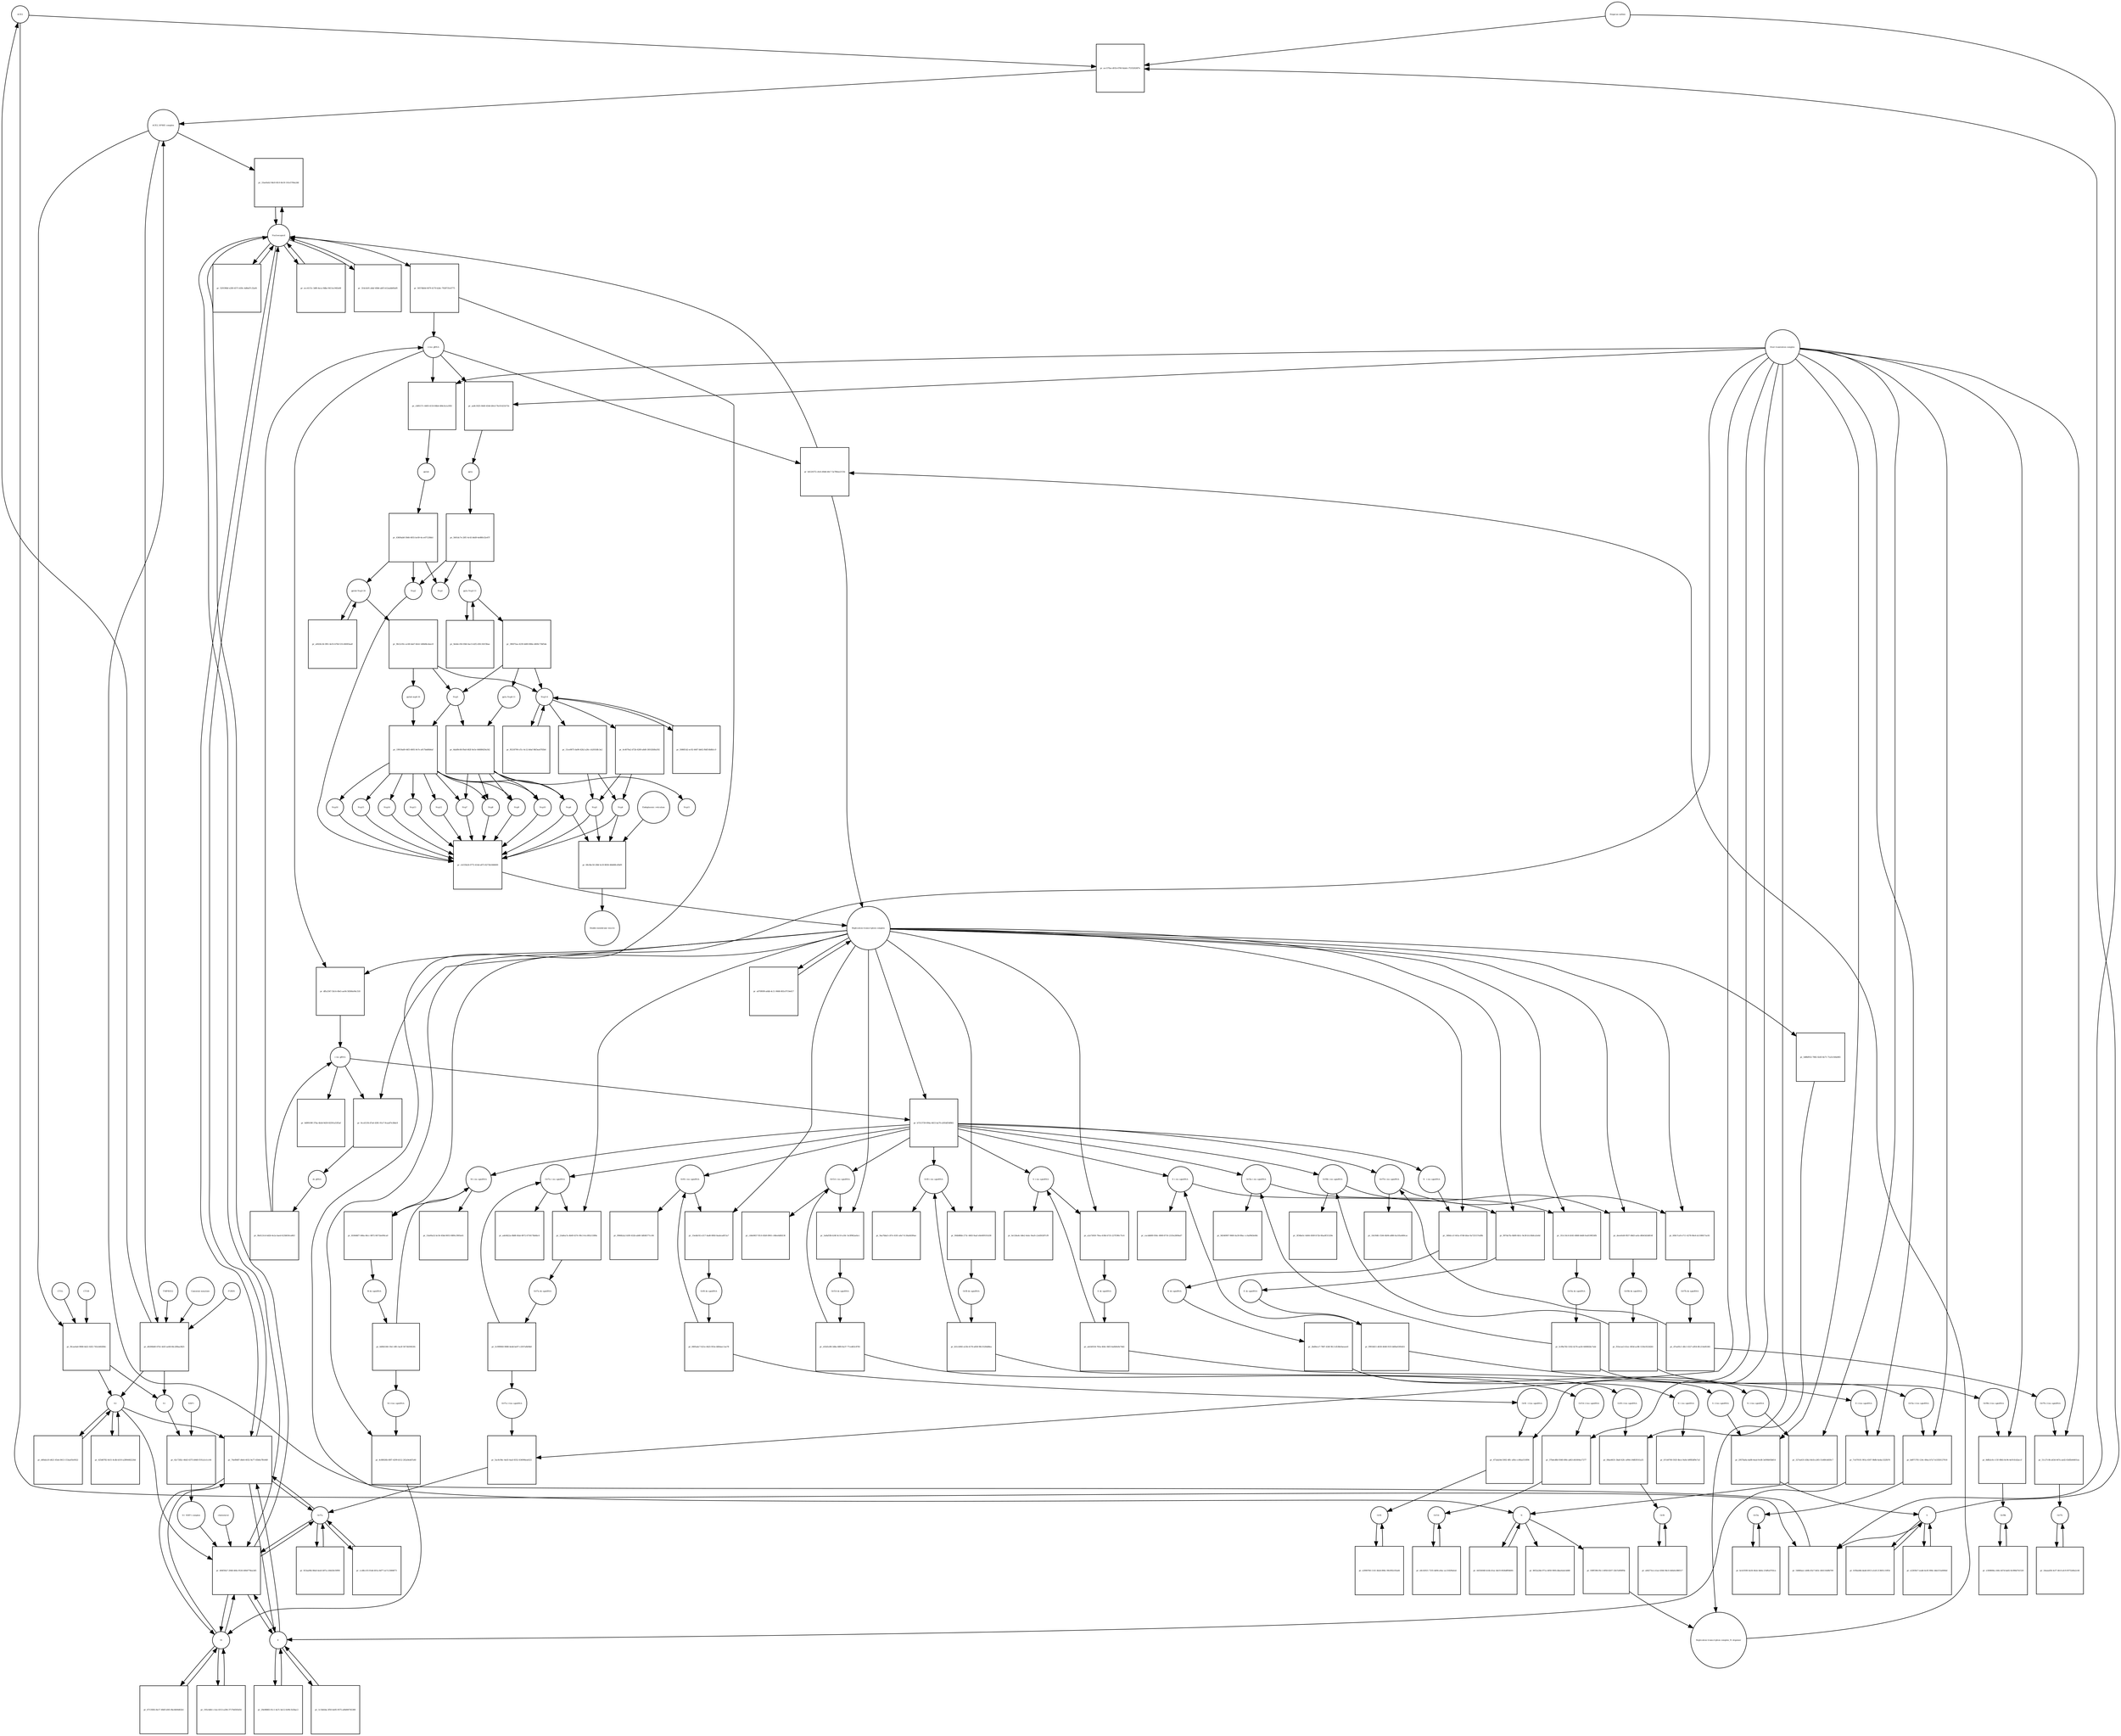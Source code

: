 strict digraph  {
ACE2 [annotation="", bipartite=0, cls=macromolecule, fontsize=4, label=ACE2, shape=circle];
"pr_acc57fae-d01b-4760-8abd-c75352026f7e" [annotation="", bipartite=1, cls=process, fontsize=4, label="pr_acc57fae-d01b-4760-8abd-c75352026f7e", shape=square];
"ACE2_SPIKE complex" [annotation="", bipartite=0, cls=complex, fontsize=4, label="ACE2_SPIKE complex", shape=circle];
"Heparan sulfate" [annotation="urn_miriam_obo.chebi_CHEBI%3A28815", bipartite=0, cls="simple chemical", fontsize=4, label="Heparan sulfate", shape=circle];
S [annotation=urn_miriam_uniprot_P0DTC2, bipartite=0, cls=macromolecule, fontsize=4, label=S, shape=circle];
Nucleocapsid [annotation="urn_miriam_obo.go_GO%3A0019013", bipartite=0, cls=complex, fontsize=4, label=Nucleocapsid, shape=circle];
"pr_33ae0ab2-9dc8-4fc0-8e18-141e5764a2dd" [annotation="", bipartite=1, cls=process, fontsize=4, label="pr_33ae0ab2-9dc8-4fc0-8e18-141e5764a2dd", shape=square];
"pr_f0cae4a6-9068-4d21-82f2-745cb402fbfc" [annotation="", bipartite=1, cls=process, fontsize=4, label="pr_f0cae4a6-9068-4d21-82f2-745cb402fbfc", shape=square];
S2 [annotation=urn_miriam_interpro_IPR002552, bipartite=0, cls=macromolecule, fontsize=4, label=S2, shape=circle];
CTSB [annotation="", bipartite=0, cls=macromolecule, fontsize=4, label=CTSB, shape=circle];
CTSL [annotation="", bipartite=0, cls=macromolecule, fontsize=4, label=CTSL, shape=circle];
S1 [annotation=urn_miriam_interpro_IPR002551, bipartite=0, cls=macromolecule, fontsize=4, label=S1, shape=circle];
"pr_54860aec-eb9b-45e7-b63c-464116d0b709" [annotation="", bipartite=1, cls=process, fontsize=4, label="pr_54860aec-eb9b-45e7-b63c-464116d0b709", shape=square];
"pr_406f30a7-2948-46fa-9526-400d778ea3d5" [annotation="", bipartite=1, cls=process, fontsize=4, label="pr_406f30a7-2948-46fa-9526-400d778ea3d5", shape=square];
cholesterol [annotation="urn_miriam_obo.chebi_CHEBI%3A16113", bipartite=0, cls="simple chemical", fontsize=4, label=cholesterol, shape=circle];
"S1_NRP1 complex" [annotation="", bipartite=0, cls=complex, fontsize=4, label="S1_NRP1 complex", shape=circle];
E [annotation=urn_miriam_uniprot_P0DTC4, bipartite=0, cls=macromolecule, fontsize=4, label=E, shape=circle];
M [annotation=urn_miriam_uniprot_P0DTC5, bipartite=0, cls=macromolecule, fontsize=4, label=M, shape=circle];
Orf7a [annotation=urn_miriam_uniprot_P0DTC7, bipartite=0, cls=macromolecule, fontsize=4, label=Orf7a, shape=circle];
"pr_5657db0d-0479-4170-b2dc-7928735c6775" [annotation="", bipartite=1, cls=process, fontsize=4, label="pr_5657db0d-0479-4170-b2dc-7928735c6775", shape=square];
"(+)ss gRNA" [annotation=urn_miriam_refseq_NC_045512, bipartite=0, cls="nucleic acid feature", fontsize=4, label="(+)ss gRNA", shape=circle];
N [annotation=urn_miriam_uniprot_P0DTC9, bipartite=0, cls="macromolecule multimer", fontsize=4, label=N, shape=circle];
"pr_ecc4115c-3df6-4eca-9dbe-9411ec945e68" [annotation="", bipartite=1, cls=process, fontsize=4, label="pr_ecc4115c-3df6-4eca-9dbe-9411ec945e68", shape=square];
"pr_314cfa91-a8af-40b6-abf5-b12aabb60af8" [annotation="", bipartite=1, cls=process, fontsize=4, label="pr_314cfa91-a8af-40b6-abf5-b12aabb60af8", shape=square];
"pr_8652a2bb-971a-4850-90f4-dbee6a4cb688" [annotation="", bipartite=1, cls=process, fontsize=4, label="pr_8652a2bb-971a-4850-90f4-dbee6a4cb688", shape=square];
"pr_44556048-b14b-41ac-bb19-0026dff840f4" [annotation="", bipartite=1, cls=process, fontsize=4, label="pr_44556048-b14b-41ac-bb19-0026dff840f4", shape=square];
"N (+)ss sgmRNA" [annotation=urn_miriam_ncbigene_43740575, bipartite=0, cls="nucleic acid feature", fontsize=4, label="N (+)ss sgmRNA", shape=circle];
"pr_327ea631-d3b2-4b1b-a365-51d49cb830c7" [annotation="", bipartite=1, cls=process, fontsize=4, label="pr_327ea631-d3b2-4b1b-a365-51d49cb830c7", shape=square];
"Host translation complex" [annotation="urn_miriam_obo.go_GO%3A0070992", bipartite=0, cls=complex, fontsize=4, label="Host translation complex", shape=circle];
"pr_529190bf-e200-4571-b59c-4d8ed7c32af4" [annotation="", bipartite=1, cls=process, fontsize=4, label="pr_529190bf-e200-4571-b59c-4d8ed7c32af4", shape=square];
"pr_d0206b60-67b1-4d1f-ae68-66c289aa3825" [annotation="", bipartite=1, cls=process, fontsize=4, label="pr_d0206b60-67b1-4d1f-ae68-66c289aa3825", shape=square];
FURIN [annotation="", bipartite=0, cls=macromolecule, fontsize=4, label=FURIN, shape=circle];
TMPRSS2 [annotation="", bipartite=0, cls=macromolecule, fontsize=4, label=TMPRSS2, shape=circle];
"Camostat mesylate" [annotation="urn_miriam_pubchem.compound_2536", bipartite=0, cls="simple chemical", fontsize=4, label="Camostat mesylate", shape=circle];
"pr_d49afa10-d421-45eb-8413-153aa05e0022" [annotation="", bipartite=1, cls=process, fontsize=4, label="pr_d49afa10-d421-45eb-8413-153aa05e0022", shape=square];
"Replication transcription complex_N oligomer" [annotation="", bipartite=0, cls=complex, fontsize=4, label="Replication transcription complex_N oligomer", shape=circle];
"pr_b4120372-c8c6-49d4-b9c7-5e780ee2151b" [annotation="", bipartite=1, cls=process, fontsize=4, label="pr_b4120372-c8c6-49d4-b9c7-5e780ee2151b", shape=square];
"Replication transcription complex" [annotation="", bipartite=0, cls=complex, fontsize=4, label="Replication transcription complex", shape=circle];
"pr_74ef8487-d4e6-4032-9a77-45b0a7ffe9d9" [annotation="", bipartite=1, cls=process, fontsize=4, label="pr_74ef8487-d4e6-4032-9a77-45b0a7ffe9d9", shape=square];
"pr_425d6782-0e51-4cdb-b310-a2894482226d" [annotation="", bipartite=1, cls=process, fontsize=4, label="pr_425d6782-0e51-4cdb-b310-a2894482226d", shape=square];
"pp1a Nsp3-11" [annotation=urn_miriam_uniprot_P0DTC1, bipartite=0, cls=macromolecule, fontsize=4, label="pp1a Nsp3-11", shape=circle];
"pr_39fd75ea-4239-4d69-884e-d400c73bf5de" [annotation="", bipartite=1, cls=process, fontsize=4, label="pr_39fd75ea-4239-4d69-884e-d400c73bf5de", shape=square];
"pp1a Nsp6-11" [annotation=urn_miriam_uniprot_P0DTC1, bipartite=0, cls=macromolecule, fontsize=4, label="pp1a Nsp6-11", shape=circle];
"Nsp3-4" [annotation="urn_miriam_ncbiprotein_YP_009725299|urn_miriam_ncbiprotein_YP_009725300", bipartite=0, cls=macromolecule, fontsize=4, label="Nsp3-4", shape=circle];
Nsp5 [annotation=urn_miriam_ncbiprotein_YP_009725301, bipartite=0, cls="macromolecule multimer", fontsize=4, label=Nsp5, shape=circle];
"Endoplasmic reticulum" [annotation="urn_miriam_obo.go_GO%3A0005783", bipartite=0, cls=complex, fontsize=4, label="Endoplasmic reticulum", shape=circle];
"pr_68c6bc50-20bf-4c5f-8836-48d48fcd5bf9" [annotation="", bipartite=1, cls=process, fontsize=4, label="pr_68c6bc50-20bf-4c5f-8836-48d48fcd5bf9", shape=square];
"Double-membrane vesicle" [annotation="urn_miriam_obo.go_GO%3A0039718", bipartite=0, cls=complex, fontsize=4, label="Double-membrane vesicle", shape=circle];
Nsp4 [annotation=urn_miriam_ncbiprotein_YP_009725300, bipartite=0, cls=macromolecule, fontsize=4, label=Nsp4, shape=circle];
Nsp3 [annotation=urn_miriam_ncbiprotein_YP_009725299, bipartite=0, cls=macromolecule, fontsize=4, label=Nsp3, shape=circle];
Nsp6 [annotation=urn_miriam_ncbiprotein_YP_009725302, bipartite=0, cls=macromolecule, fontsize=4, label=Nsp6, shape=circle];
"pr_9eb4cc94-03b0-4ac5-b2f2-d5fc341f36ae" [annotation="", bipartite=1, cls=process, fontsize=4, label="pr_9eb4cc94-03b0-4ac5-b2f2-d5fc341f36ae", shape=square];
"pr_5086f1d2-ec92-4467-bb02-f6df14b8b1c9" [annotation="", bipartite=1, cls=process, fontsize=4, label="pr_5086f1d2-ec92-4467-bb02-f6df14b8b1c9", shape=square];
"pp1ab Nsp3-16" [annotation=urn_miriam_uniprot_P0DTD1, bipartite=0, cls=macromolecule, fontsize=4, label="pp1ab Nsp3-16", shape=circle];
"pr_a0426c3d-3f61-4e55-b70d-531c46003aa8" [annotation="", bipartite=1, cls=process, fontsize=4, label="pr_a0426c3d-3f61-4e55-b70d-531c46003aa8", shape=square];
"pr_9b12c05c-ec68-4ab7-bfe4-1d6b84cdeec8" [annotation="", bipartite=1, cls=process, fontsize=4, label="pr_9b12c05c-ec68-4ab7-bfe4-1d6b84cdeec8", shape=square];
"pp1ab nsp6-16" [annotation=urn_miriam_uniprot_P0DTD1, bipartite=0, cls=macromolecule, fontsize=4, label="pp1ab nsp6-16", shape=circle];
"pr_67135fb5-8e17-49df-b305-9bc6600d02b1" [annotation="", bipartite=1, cls=process, fontsize=4, label="pr_67135fb5-8e17-49df-b305-9bc6600d02b1", shape=square];
"pr_29e98883-01c1-4a7c-be12-fe99c1b3bac2" [annotation="", bipartite=1, cls=process, fontsize=4, label="pr_29e98883-01c1-4a7c-be12-fe99c1b3bac2", shape=square];
"pr_e2283fe7-eadd-4cd5-906c-dda515a6064d" [annotation="", bipartite=1, cls=process, fontsize=4, label="pr_e2283fe7-eadd-4cd5-906c-dda515a6064d", shape=square];
"pr_195c4db1-c1ee-4313-a294-37176d505d54" [annotation="", bipartite=1, cls=process, fontsize=4, label="pr_195c4db1-c1ee-4313-a294-37176d505d54", shape=square];
"pr_1c1bb5da-3f50-4e85-9575-a0b000745389" [annotation="", bipartite=1, cls=process, fontsize=4, label="pr_1c1bb5da-3f50-4e85-9575-a0b000745389", shape=square];
"pr_61fbed4b-dadd-4913-a1e8-213601c10f54" [annotation="", bipartite=1, cls=process, fontsize=4, label="pr_61fbed4b-dadd-4913-a1e8-213601c10f54", shape=square];
"pr_923aaf6b-08a8-4ee6-b97a-c8443fe59f90" [annotation="", bipartite=1, cls=process, fontsize=4, label="pr_923aaf6b-08a8-4ee6-b97a-c8443fe59f90", shape=square];
Orf6 [annotation=urn_miriam_uniprot_P0DTC6, bipartite=0, cls=macromolecule, fontsize=4, label=Orf6, shape=circle];
"pr_e2990760-1141-4b2d-896c-99c892c65ed4" [annotation="", bipartite=1, cls=process, fontsize=4, label="pr_e2990760-1141-4b2d-896c-99c892c65ed4", shape=square];
Orf3a [annotation=urn_miriam_uniprot_P0DTC3, bipartite=0, cls=macromolecule, fontsize=4, label=Orf3a, shape=circle];
"pr_bcb335f6-0a56-4b2e-bb0a-21bffa4763ca" [annotation="", bipartite=1, cls=process, fontsize=4, label="pr_bcb335f6-0a56-4b2e-bb0a-21bffa4763ca", shape=square];
Orf8 [annotation=urn_miriam_uniprot_P0DTC8, bipartite=0, cls=macromolecule, fontsize=4, label=Orf8, shape=circle];
"pr_a66273ce-e1ae-4364-94c0-440e6c886517" [annotation="", bipartite=1, cls=process, fontsize=4, label="pr_a66273ce-e1ae-4364-94c0-440e6c886517", shape=square];
Orf9b [annotation=urn_miriam_uniprot_P0DTD2, bipartite=0, cls=macromolecule, fontsize=4, label=Orf9b, shape=circle];
"pr_e300808a-cb9e-447d-ba82-8c896d741520" [annotation="", bipartite=1, cls=process, fontsize=4, label="pr_e300808a-cb9e-447d-ba82-8c896d741520", shape=square];
Orf14 [annotation=urn_miriam_uniprot_P0DTD3, bipartite=0, cls=macromolecule, fontsize=4, label=Orf14, shape=circle];
"pr_e8c42021-7255-4d94-a9ac-ac2182f6afa4" [annotation="", bipartite=1, cls=process, fontsize=4, label="pr_e8c42021-7255-4d94-a9ac-ac2182f6afa4", shape=square];
Orf7b [annotation=urn_miriam_uniprot_P0DTD8, bipartite=0, cls=macromolecule, fontsize=4, label=Orf7b, shape=circle];
"pr_24aaad56-4cf7-4fc0-afc9-f0752d0a2c66" [annotation="", bipartite=1, cls=process, fontsize=4, label="pr_24aaad56-4cf7-4fc0-afc9-f0752d0a2c66", shape=square];
"pr_ccd8cc03-01dd-401a-8d77-ee7c23806f73" [annotation="", bipartite=1, cls=process, fontsize=4, label="pr_ccd8cc03-01dd-401a-8d77-ee7c23806f73", shape=square];
"M (+)ss sgmRNA" [annotation="", bipartite=0, cls="nucleic acid feature", fontsize=4, label="M (+)ss sgmRNA", shape=circle];
"pr_4c88026b-4f87-4299-b512-202a9edd7a40" [annotation="", bipartite=1, cls=process, fontsize=4, label="pr_4c88026b-4f87-4299-b512-202a9edd7a40", shape=square];
"E (+)ss sgmRNA" [annotation="", bipartite=0, cls="nucleic acid feature", fontsize=4, label="E (+)ss sgmRNA", shape=circle];
"pr_7cb79101-901a-4507-9b8b-4a4ac322fb76" [annotation="", bipartite=1, cls=process, fontsize=4, label="pr_7cb79101-901a-4507-9b8b-4a4ac322fb76", shape=square];
"S (+)ss sgmRNA" [annotation="", bipartite=0, cls="nucleic acid feature", fontsize=4, label="S (+)ss sgmRNA", shape=circle];
"pr_2957ba6a-da88-4ead-9cd8-3ef06b93b814" [annotation="", bipartite=1, cls=process, fontsize=4, label="pr_2957ba6a-da88-4ead-9cd8-3ef06b93b814", shape=square];
"Orf7a (+)ss sgmRNA" [annotation="", bipartite=0, cls="nucleic acid feature", fontsize=4, label="Orf7a (+)ss sgmRNA", shape=circle];
"pr_5ac8c9bc-4ed3-4aaf-8352-434996eab521" [annotation="", bipartite=1, cls=process, fontsize=4, label="pr_5ac8c9bc-4ed3-4aaf-8352-434996eab521", shape=square];
"Orf6  (+)ss sgmRNA" [annotation="", bipartite=0, cls="nucleic acid feature", fontsize=4, label="Orf6  (+)ss sgmRNA", shape=circle];
"pr_473ab24d-5002-4ffc-af6e-cc86ae510f96" [annotation="", bipartite=1, cls=process, fontsize=4, label="pr_473ab24d-5002-4ffc-af6e-cc86ae510f96", shape=square];
"Orf3a (+)ss sgmRNA" [annotation="", bipartite=0, cls="nucleic acid feature", fontsize=4, label="Orf3a (+)ss sgmRNA", shape=circle];
"pr_bd971705-124c-49ea-b7a7-b13f26127018" [annotation="", bipartite=1, cls=process, fontsize=4, label="pr_bd971705-124c-49ea-b7a7-b13f26127018", shape=square];
"Orf8 (+)ss sgmRNA" [annotation="", bipartite=0, cls="nucleic acid feature", fontsize=4, label="Orf8 (+)ss sgmRNA", shape=circle];
"pr_08ae4631-3ba8-42fc-a99d-c9d83f161a35" [annotation="", bipartite=1, cls=process, fontsize=4, label="pr_08ae4631-3ba8-42fc-a99d-c9d83f161a35", shape=square];
"Orf9b (+)ss sgmRNA" [annotation="", bipartite=0, cls="nucleic acid feature", fontsize=4, label="Orf9b (+)ss sgmRNA", shape=circle];
"pr_8dfb2cfe-c15f-49b5-8c94-4e9141d2accf" [annotation="", bipartite=1, cls=process, fontsize=4, label="pr_8dfb2cfe-c15f-49b5-8c94-4e9141d2accf", shape=square];
"Orf14 (+)ss sgmRNA" [annotation="", bipartite=0, cls="nucleic acid feature", fontsize=4, label="Orf14 (+)ss sgmRNA", shape=circle];
"pr_37bdcd8b-9348-49fe-ad63-d41604a17277" [annotation="", bipartite=1, cls=process, fontsize=4, label="pr_37bdcd8b-9348-49fe-ad63-d41604a17277", shape=square];
"Orf7b (+)ss sgmRNA" [annotation="", bipartite=0, cls="nucleic acid feature", fontsize=4, label="Orf7b (+)ss sgmRNA", shape=circle];
"pr_51c27c0b-a63d-447a-aed2-63d5b44401ea" [annotation="", bipartite=1, cls=process, fontsize=4, label="pr_51c27c0b-a63d-447a-aed2-63d5b44401ea", shape=square];
"(-)ss gRNA" [annotation=urn_miriam_refseq_NC_045512, bipartite=0, cls="nucleic acid feature", fontsize=4, label="(-)ss gRNA", shape=circle];
"pr_0d99109f-37ba-4b3d-9d30-82591a53f3af" [annotation="", bipartite=1, cls=process, fontsize=4, label="pr_0d99109f-37ba-4b3d-9d30-82591a53f3af", shape=square];
"pr_93fff396-f9c1-4958-8207-32b7e0f0ff9e" [annotation="", bipartite=1, cls=process, fontsize=4, label="pr_93fff396-f9c1-4958-8207-32b7e0f0ff9e", shape=square];
"pr_dffa3347-5b14-49e5-ae04-58366e94c518" [annotation="", bipartite=1, cls=process, fontsize=4, label="pr_dffa3347-5b14-49e5-ae04-58366e94c518", shape=square];
"M (-)ss sgmRNA" [annotation=urn_miriam_ncbigene_43740571, bipartite=0, cls="nucleic acid feature", fontsize=4, label="M (-)ss sgmRNA", shape=circle];
"pr_53a00a32-bc56-45bd-8053-88f4c3905a41" [annotation="", bipartite=1, cls=process, fontsize=4, label="pr_53a00a32-bc56-45bd-8053-88f4c3905a41", shape=square];
"E (-)ss sgmRNA" [annotation=urn_miriam_ncbigene_43740570, bipartite=0, cls="nucleic acid feature", fontsize=4, label="E (-)ss sgmRNA", shape=circle];
"pr_cacdd689-956c-4969-8716-2335e2809ad7" [annotation="", bipartite=1, cls=process, fontsize=4, label="pr_cacdd689-956c-4969-8716-2335e2809ad7", shape=square];
"S (-)ss sgmRNA" [annotation="", bipartite=0, cls="nucleic acid feature", fontsize=4, label="S (-)ss sgmRNA", shape=circle];
"pr_6e126a4c-b8e2-4ebc-9ea9-c2ed50287cf9" [annotation="", bipartite=1, cls=process, fontsize=4, label="pr_6e126a4c-b8e2-4ebc-9ea9-c2ed50287cf9", shape=square];
"Orf7a (-)ss sgmRNA" [annotation="", bipartite=0, cls="nucleic acid feature", fontsize=4, label="Orf7a (-)ss sgmRNA", shape=circle];
"pr_ade9d22a-8b88-4fab-8072-675417bb4bc4" [annotation="", bipartite=1, cls=process, fontsize=4, label="pr_ade9d22a-8b88-4fab-8072-675417bb4bc4", shape=square];
"Orf6 (-)ss sgmRNA" [annotation="", bipartite=0, cls="nucleic acid feature", fontsize=4, label="Orf6 (-)ss sgmRNA", shape=circle];
"pr_9946b2a2-b5f0-432b-ab68-3dfd4577cc06" [annotation="", bipartite=1, cls=process, fontsize=4, label="pr_9946b2a2-b5f0-432b-ab68-3dfd4577cc06", shape=square];
"Orf3a (-)ss sgmRNA" [annotation="", bipartite=0, cls="nucleic acid feature", fontsize=4, label="Orf3a (-)ss sgmRNA", shape=circle];
"pr_9d540907-9660-4a39-89ac-cc4a99d3e68c" [annotation="", bipartite=1, cls=process, fontsize=4, label="pr_9d540907-9660-4a39-89ac-cc4a99d3e68c", shape=square];
"Orf8 (-)ss sgmRNA" [annotation="", bipartite=0, cls="nucleic acid feature", fontsize=4, label="Orf8 (-)ss sgmRNA", shape=circle];
"pr_9aa7bba5-c87e-4181-a6e7-fc36a0d3f4ae" [annotation="", bipartite=1, cls=process, fontsize=4, label="pr_9aa7bba5-c87e-4181-a6e7-fc36a0d3f4ae", shape=square];
"Orf9b (-)ss sgmRNA" [annotation="", bipartite=0, cls="nucleic acid feature", fontsize=4, label="Orf9b (-)ss sgmRNA", shape=circle];
"pr_3f34be5c-6d44-4569-b72b-0faa0f31329e" [annotation="", bipartite=1, cls=process, fontsize=4, label="pr_3f34be5c-6d44-4569-b72b-0faa0f31329e", shape=square];
"Orf14 (-)ss sgmRNA" [annotation="", bipartite=0, cls="nucleic acid feature", fontsize=4, label="Orf14 (-)ss sgmRNA", shape=circle];
"pr_cb8e9657-ffc0-45b9-8961-c48ee6dfd136" [annotation="", bipartite=1, cls=process, fontsize=4, label="pr_cb8e9657-ffc0-45b9-8961-c48ee6dfd136", shape=square];
"Orf7b (-)ss sgmRNA" [annotation="", bipartite=0, cls="nucleic acid feature", fontsize=4, label="Orf7b (-)ss sgmRNA", shape=circle];
"pr_18cf44fc-f244-4b94-a886-6a105a469cac" [annotation="", bipartite=1, cls=process, fontsize=4, label="pr_18cf44fc-f244-4b94-a886-6a105a469cac", shape=square];
"pr_9ccd11f4-d7a6-4381-91e7-9caa87e38dc8" [annotation="", bipartite=1, cls=process, fontsize=4, label="pr_9ccd11f4-d7a6-4381-91e7-9caa87e38dc8", shape=square];
"ds gRNA" [annotation=urn_miriam_refseq_NC_045512, bipartite=0, cls="nucleic acid feature", fontsize=4, label="ds gRNA", shape=circle];
"pr_818446f7-446a-46cc-8872-8471be0f4ca0" [annotation="", bipartite=1, cls=process, fontsize=4, label="pr_818446f7-446a-46cc-8872-8471be0f4ca0", shape=square];
"M ds sgmRNA" [annotation="", bipartite=0, cls="nucleic acid feature", fontsize=4, label="M ds sgmRNA", shape=circle];
"pr_997da7fa-6b89-4b1c-9e38-b1c0b8ca5e6d" [annotation="", bipartite=1, cls=process, fontsize=4, label="pr_997da7fa-6b89-4b1c-9e38-b1c0b8ca5e6d", shape=square];
"E ds sgmRNA" [annotation="", bipartite=0, cls="nucleic acid feature", fontsize=4, label="E ds sgmRNA", shape=circle];
"pr_a2a73650-79ea-418b-b735-227f390c75c4" [annotation="", bipartite=1, cls=process, fontsize=4, label="pr_a2a73650-79ea-418b-b735-227f390c75c4", shape=square];
"S ds sgmRNA" [annotation="", bipartite=0, cls="nucleic acid feature", fontsize=4, label="S ds sgmRNA", shape=circle];
"pr_23a8ea7a-4b49-437e-90c3-6cc892c5389a" [annotation="", bipartite=1, cls=process, fontsize=4, label="pr_23a8ea7a-4b49-437e-90c3-6cc892c5389a", shape=square];
"Orf7a ds sgmRNA" [annotation="", bipartite=0, cls="nucleic acid feature", fontsize=4, label="Orf7a ds sgmRNA", shape=circle];
"pr_15eddc92-e317-4ad6-80fd-0aabcadf15a7" [annotation="", bipartite=1, cls=process, fontsize=4, label="pr_15eddc92-e317-4ad6-80fd-0aabcadf15a7", shape=square];
"Orf6 ds sgmRNA" [annotation="", bipartite=0, cls="nucleic acid feature", fontsize=4, label="Orf6 ds sgmRNA", shape=circle];
"pr_351c16c4-b545-4868-b4d8-fea8190f24fb" [annotation="", bipartite=1, cls=process, fontsize=4, label="pr_351c16c4-b545-4868-b4d8-fea8190f24fb", shape=square];
"Orf3a ds sgmRNA" [annotation="", bipartite=0, cls="nucleic acid feature", fontsize=4, label="Orf3a ds sgmRNA", shape=circle];
"pr_f44b88bb-273c-4483-9aaf-e8e609101d38" [annotation="", bipartite=1, cls=process, fontsize=4, label="pr_f44b88bb-273c-4483-9aaf-e8e609101d38", shape=square];
"Orf8 ds sgmRNA" [annotation="", bipartite=0, cls="nucleic acid feature", fontsize=4, label="Orf8 ds sgmRNA", shape=circle];
"pr_deeefeb9-f837-48d3-aefa-d0b43d3d814f" [annotation="", bipartite=1, cls=process, fontsize=4, label="pr_deeefeb9-f837-48d3-aefa-d0b43d3d814f", shape=square];
"Orf9b ds sgmRNA" [annotation="", bipartite=0, cls="nucleic acid feature", fontsize=4, label="Orf9b ds sgmRNA", shape=circle];
"pr_5a8af5fb-b34f-4c10-a18c-5e3f982aebcc" [annotation="", bipartite=1, cls=process, fontsize=4, label="pr_5a8af5fb-b34f-4c10-a18c-5e3f982aebcc", shape=square];
"Orf14 ds sgmRNA" [annotation="", bipartite=0, cls="nucleic acid feature", fontsize=4, label="Orf14 ds sgmRNA", shape=circle];
"pr_60fe7ca9-e711-4278-84e4-dc108017ac81" [annotation="", bipartite=1, cls=process, fontsize=4, label="pr_60fe7ca9-e711-4278-84e4-dc108017ac81", shape=square];
"Orf7b ds sgmRNA" [annotation="", bipartite=0, cls="nucleic acid feature", fontsize=4, label="Orf7b ds sgmRNA", shape=circle];
"pr_9bd123cb-bd2b-4e2a-baed-623b830ca863" [annotation="", bipartite=1, cls=process, fontsize=4, label="pr_9bd123cb-bd2b-4e2a-baed-623b830ca863", shape=square];
"pr_6d0b5346-19e1-4ffc-ba3f-5673b59453fc" [annotation="", bipartite=1, cls=process, fontsize=4, label="pr_6d0b5346-19e1-4ffc-ba3f-5673b59453fc", shape=square];
"pr_f9918d11-d630-4648-91f3-b6fbe0305d51" [annotation="", bipartite=1, cls=process, fontsize=4, label="pr_f9918d11-d630-4648-91f3-b6fbe0305d51", shape=square];
"pr_adcb0554-765a-464c-84f3-6a0b9e9e74d2" [annotation="", bipartite=1, cls=process, fontsize=4, label="pr_adcb0554-765a-464c-84f3-6a0b9e9e74d2", shape=square];
"pr_5c999060-9088-4edd-be97-c2937afbf4b0" [annotation="", bipartite=1, cls=process, fontsize=4, label="pr_5c999060-9088-4edd-be97-c2937afbf4b0", shape=square];
"pr_8495abc7-621e-4425-955e-bfb0aec1ae78" [annotation="", bipartite=1, cls=process, fontsize=4, label="pr_8495abc7-621e-4425-955e-bfb0aec1ae78", shape=square];
"pr_5c99a7b5-5182-4274-aa56-440682bc7adc" [annotation="", bipartite=1, cls=process, fontsize=4, label="pr_5c99a7b5-5182-4274-aa56-440682bc7adc", shape=square];
"pr_b51cb945-a53b-4178-a858-98c5520dd8ea" [annotation="", bipartite=1, cls=process, fontsize=4, label="pr_b51cb945-a53b-4178-a858-98c5520dd8ea", shape=square];
"pr_f55ecae3-41ec-493d-ac86-1334c05242b5" [annotation="", bipartite=1, cls=process, fontsize=4, label="pr_f55ecae3-41ec-493d-ac86-1334c05242b5", shape=square];
"pr_e03d1e98-3d8a-48f8-8a37-77ced63c8781" [annotation="", bipartite=1, cls=process, fontsize=4, label="pr_e03d1e98-3d8a-48f8-8a37-77ced63c8781", shape=square];
"pr_d7ea05c1-dfe1-4327-a954-8fc214e85365" [annotation="", bipartite=1, cls=process, fontsize=4, label="pr_d7ea05c1-dfe1-4327-a954-8fc214e85365", shape=square];
"N  (-)ss sgmRNA" [annotation=urn_miriam_ncbigene_43740575, bipartite=0, cls="nucleic acid feature", fontsize=4, label="N  (-)ss sgmRNA", shape=circle];
"pr_349dcccf-441a-47d6-bfae-0a725157ed9b" [annotation="", bipartite=1, cls=process, fontsize=4, label="pr_349dcccf-441a-47d6-bfae-0a725157ed9b", shape=square];
"N ds sgmRNA" [annotation="", bipartite=0, cls="nucleic acid feature", fontsize=4, label="N ds sgmRNA", shape=circle];
"pr_2bd9ece7-7867-434f-9fc3-d538e0aeaee0" [annotation="", bipartite=1, cls=process, fontsize=4, label="pr_2bd9ece7-7867-434f-9fc3-d538e0aeaee0", shape=square];
"N (-)ss sgmRNA" [annotation="", bipartite=0, cls="nucleic acid feature", fontsize=4, label="N (-)ss sgmRNA", shape=circle];
pp1ab [annotation=urn_miriam_uniprot_P0DTD1, bipartite=0, cls=macromolecule, fontsize=4, label=pp1ab, shape=circle];
"pr_636f4ab8-59d4-4055-bc69-4cce07120bb1" [annotation="", bipartite=1, cls=process, fontsize=4, label="pr_636f4ab8-59d4-4055-bc69-4cce07120bb1", shape=square];
Nsp2 [annotation=urn_miriam_ncbiprotein_YP_009725298, bipartite=0, cls=macromolecule, fontsize=4, label=Nsp2, shape=circle];
Nsp1 [annotation=urn_miriam_ncbiprotein_YP_009725297, bipartite=0, cls=macromolecule, fontsize=4, label=Nsp1, shape=circle];
pp1a [annotation=urn_miriam_uniprot_P0DTC1, bipartite=0, cls=macromolecule, fontsize=4, label=pp1a, shape=circle];
"pr_5601dc7e-20f1-4c43-b6d9-4e88fe32e47f" [annotation="", bipartite=1, cls=process, fontsize=4, label="pr_5601dc7e-20f1-4c43-b6d9-4e88fe32e47f", shape=square];
"pr_f0218790-cf1c-4c12-b0af-9bf3ea4783b4" [annotation="", bipartite=1, cls=process, fontsize=4, label="pr_f0218790-cf1c-4c12-b0af-9bf3ea4783b4", shape=square];
"pr_4c4070a2-d72b-4269-a8d0-38102fd0a592" [annotation="", bipartite=1, cls=process, fontsize=4, label="pr_4c4070a2-d72b-4269-a8d0-38102fd0a592", shape=square];
"pr_15ce9875-da96-42b2-a26c-cb201fdfc3e2" [annotation="", bipartite=1, cls=process, fontsize=4, label="pr_15ce9875-da96-42b2-a26c-cb201fdfc3e2", shape=square];
"pr_4da89c68-f9a8-482f-8e5e-64688429a542" [annotation="", bipartite=1, cls=process, fontsize=4, label="pr_4da89c68-f9a8-482f-8e5e-64688429a542", shape=square];
Nsp7 [annotation=urn_miriam_ncbiprotein_YP_009725303, bipartite=0, cls=macromolecule, fontsize=4, label=Nsp7, shape=circle];
Nsp8 [annotation=urn_miriam_ncbiprotein_YP_009725304, bipartite=0, cls=macromolecule, fontsize=4, label=Nsp8, shape=circle];
Nsp9 [annotation=urn_miriam_ncbiprotein_YP_009725305, bipartite=0, cls=macromolecule, fontsize=4, label=Nsp9, shape=circle];
Nsp10 [annotation=urn_miriam_ncbiprotein_YP_009725306, bipartite=0, cls=macromolecule, fontsize=4, label=Nsp10, shape=circle];
Nsp11 [annotation=urn_miriam_ncbiprotein_YP_009725312, bipartite=0, cls=macromolecule, fontsize=4, label=Nsp11, shape=circle];
"pr_19919ad9-44f3-4005-9e7e-a917bdd6b6af" [annotation="", bipartite=1, cls=process, fontsize=4, label="pr_19919ad9-44f3-4005-9e7e-a917bdd6b6af", shape=square];
Nsp13 [annotation=urn_miriam_ncbiprotein_YP_009725308, bipartite=0, cls=macromolecule, fontsize=4, label=Nsp13, shape=circle];
Nsp12 [annotation=urn_miriam_ncbiprotein_YP_009725307, bipartite=0, cls=macromolecule, fontsize=4, label=Nsp12, shape=circle];
Nsp16 [annotation=urn_miriam_ncbiprotein_YP_009725311, bipartite=0, cls=macromolecule, fontsize=4, label=Nsp16, shape=circle];
Nsp15 [annotation=urn_miriam_ncbiprotein_YP_009725310, bipartite=0, cls=macromolecule, fontsize=4, label=Nsp15, shape=circle];
Nsp14 [annotation=urn_miriam_ncbiprotein_YP_009725309, bipartite=0, cls=macromolecule, fontsize=4, label=Nsp14, shape=circle];
"pr_cb155b24-0772-414d-a873-8273b1666600" [annotation="", bipartite=1, cls=process, fontsize=4, label="pr_cb155b24-0772-414d-a873-8273b1666600", shape=square];
"pr_aa8c1825-0440-4544-b9cd-76c01421b71b" [annotation="", bipartite=1, cls=process, fontsize=4, label="pr_aa8c1825-0440-4544-b9cd-76c01421b71b", shape=square];
"pr_cbf6117c-4405-4116-84b4-484cfa1a1f83" [annotation="", bipartite=1, cls=process, fontsize=4, label="pr_cbf6117c-4405-4116-84b4-484cfa1a1f83", shape=square];
"pr_b7cb9740-502f-4bce-9a0e-b9f85df9e7a5" [annotation="", bipartite=1, cls=process, fontsize=4, label="pr_b7cb9740-502f-4bce-9a0e-b9f85df9e7a5", shape=square];
"pr_a670f699-a6db-4c11-9668-803c9719e617" [annotation="", bipartite=1, cls=process, fontsize=4, label="pr_a670f699-a6db-4c11-9668-803c9719e617", shape=square];
"pr_5d8bf052-7882-42d5-8e71-71a5c544e865" [annotation="", bipartite=1, cls=process, fontsize=4, label="pr_5d8bf052-7882-42d5-8e71-71a5c544e865", shape=square];
"pr_b7313739-094a-4615-ba70-a505df34f861" [annotation="", bipartite=1, cls=process, fontsize=4, label="pr_b7313739-094a-4615-ba70-a505df34f861", shape=square];
"pr_42c7282c-46d3-4375-b9d0-f191a1e1cc64" [annotation="", bipartite=1, cls=process, fontsize=4, label="pr_42c7282c-46d3-4375-b9d0-f191a1e1cc64", shape=square];
NRP1 [annotation="", bipartite=0, cls=macromolecule, fontsize=4, label=NRP1, shape=circle];
ACE2 -> "pr_acc57fae-d01b-4760-8abd-c75352026f7e"  [annotation="", interaction_type=consumption];
ACE2 -> "pr_54860aec-eb9b-45e7-b63c-464116d0b709"  [annotation="", interaction_type=consumption];
"pr_acc57fae-d01b-4760-8abd-c75352026f7e" -> "ACE2_SPIKE complex"  [annotation="", interaction_type=production];
"ACE2_SPIKE complex" -> "pr_33ae0ab2-9dc8-4fc0-8e18-141e5764a2dd"  [annotation="urn_miriam_pubmed_32142651|urn_miriam_pubmed_32094589|urn_miriam_taxonomy_2697049", interaction_type=stimulation];
"ACE2_SPIKE complex" -> "pr_f0cae4a6-9068-4d21-82f2-745cb402fbfc"  [annotation="", interaction_type=consumption];
"ACE2_SPIKE complex" -> "pr_d0206b60-67b1-4d1f-ae68-66c289aa3825"  [annotation="", interaction_type=consumption];
"Heparan sulfate" -> "pr_acc57fae-d01b-4760-8abd-c75352026f7e"  [annotation="urn_miriam_pubmed_32142651|urn_miriam_pubmed_32094589|urn_miriam_taxonomy_2697049|urn_miriam_pubmed_32970989", interaction_type=stimulation];
"Heparan sulfate" -> "pr_54860aec-eb9b-45e7-b63c-464116d0b709"  [annotation="urn_miriam_pubmed_32142651|urn_miriam_pubmed_32094589|urn_miriam_taxonomy_2697049|urn_miriam_pubmed_32155444|urn_miriam_pubmed_32970989", interaction_type=stimulation];
S -> "pr_acc57fae-d01b-4760-8abd-c75352026f7e"  [annotation="", interaction_type=consumption];
S -> "pr_54860aec-eb9b-45e7-b63c-464116d0b709"  [annotation="", interaction_type=consumption];
S -> "pr_e2283fe7-eadd-4cd5-906c-dda515a6064d"  [annotation="", interaction_type=consumption];
S -> "pr_61fbed4b-dadd-4913-a1e8-213601c10f54"  [annotation="", interaction_type=consumption];
Nucleocapsid -> "pr_33ae0ab2-9dc8-4fc0-8e18-141e5764a2dd"  [annotation="", interaction_type=consumption];
Nucleocapsid -> "pr_406f30a7-2948-46fa-9526-400d778ea3d5"  [annotation="", interaction_type=consumption];
Nucleocapsid -> "pr_5657db0d-0479-4170-b2dc-7928735c6775"  [annotation="", interaction_type=consumption];
Nucleocapsid -> "pr_ecc4115c-3df6-4eca-9dbe-9411ec945e68"  [annotation="", interaction_type=consumption];
Nucleocapsid -> "pr_314cfa91-a8af-40b6-abf5-b12aabb60af8"  [annotation="", interaction_type=consumption];
Nucleocapsid -> "pr_529190bf-e200-4571-b59c-4d8ed7c32af4"  [annotation="", interaction_type=consumption];
Nucleocapsid -> "pr_74ef8487-d4e6-4032-9a77-45b0a7ffe9d9"  [annotation="", interaction_type=consumption];
"pr_33ae0ab2-9dc8-4fc0-8e18-141e5764a2dd" -> Nucleocapsid  [annotation="", interaction_type=production];
"pr_f0cae4a6-9068-4d21-82f2-745cb402fbfc" -> S2  [annotation="", interaction_type=production];
"pr_f0cae4a6-9068-4d21-82f2-745cb402fbfc" -> S1  [annotation="", interaction_type=production];
S2 -> "pr_406f30a7-2948-46fa-9526-400d778ea3d5"  [annotation="urn_miriam_pubmed_32142651|urn_miriam_pubmed_32094589|urn_miriam_pubmed_32047258|urn_miriam_taxonomy_2697049|urn_miriam_pubmed_32944968", interaction_type=stimulation];
S2 -> "pr_d49afa10-d421-45eb-8413-153aa05e0022"  [annotation="", interaction_type=consumption];
S2 -> "pr_74ef8487-d4e6-4032-9a77-45b0a7ffe9d9"  [annotation="urn_miriam_pubmed_32142651|urn_miriam_pubmed_32047258|urn_miriam_taxonomy_2697049", interaction_type=stimulation];
S2 -> "pr_425d6782-0e51-4cdb-b310-a2894482226d"  [annotation="", interaction_type=consumption];
CTSB -> "pr_f0cae4a6-9068-4d21-82f2-745cb402fbfc"  [annotation="urn_miriam_pubmed_32142651|urn_miriam_taxonomy_2697049", interaction_type=catalysis];
CTSL -> "pr_f0cae4a6-9068-4d21-82f2-745cb402fbfc"  [annotation="urn_miriam_pubmed_32142651|urn_miriam_taxonomy_2697049", interaction_type=catalysis];
S1 -> "pr_42c7282c-46d3-4375-b9d0-f191a1e1cc64"  [annotation="", interaction_type=consumption];
"pr_54860aec-eb9b-45e7-b63c-464116d0b709" -> "ACE2_SPIKE complex"  [annotation="", interaction_type=production];
"pr_406f30a7-2948-46fa-9526-400d778ea3d5" -> Nucleocapsid  [annotation="", interaction_type=production];
"pr_406f30a7-2948-46fa-9526-400d778ea3d5" -> E  [annotation="", interaction_type=production];
"pr_406f30a7-2948-46fa-9526-400d778ea3d5" -> M  [annotation="", interaction_type=production];
"pr_406f30a7-2948-46fa-9526-400d778ea3d5" -> Orf7a  [annotation="", interaction_type=production];
cholesterol -> "pr_406f30a7-2948-46fa-9526-400d778ea3d5"  [annotation="urn_miriam_pubmed_32142651|urn_miriam_pubmed_32094589|urn_miriam_pubmed_32047258|urn_miriam_taxonomy_2697049|urn_miriam_pubmed_32944968", interaction_type=stimulation];
"S1_NRP1 complex" -> "pr_406f30a7-2948-46fa-9526-400d778ea3d5"  [annotation="urn_miriam_pubmed_32142651|urn_miriam_pubmed_32094589|urn_miriam_pubmed_32047258|urn_miriam_taxonomy_2697049|urn_miriam_pubmed_32944968", interaction_type=stimulation];
E -> "pr_406f30a7-2948-46fa-9526-400d778ea3d5"  [annotation="", interaction_type=consumption];
E -> "pr_74ef8487-d4e6-4032-9a77-45b0a7ffe9d9"  [annotation="", interaction_type=consumption];
E -> "pr_29e98883-01c1-4a7c-be12-fe99c1b3bac2"  [annotation="", interaction_type=consumption];
E -> "pr_1c1bb5da-3f50-4e85-9575-a0b000745389"  [annotation="", interaction_type=consumption];
M -> "pr_406f30a7-2948-46fa-9526-400d778ea3d5"  [annotation="", interaction_type=consumption];
M -> "pr_74ef8487-d4e6-4032-9a77-45b0a7ffe9d9"  [annotation="", interaction_type=consumption];
M -> "pr_67135fb5-8e17-49df-b305-9bc6600d02b1"  [annotation="", interaction_type=consumption];
M -> "pr_195c4db1-c1ee-4313-a294-37176d505d54"  [annotation="", interaction_type=consumption];
Orf7a -> "pr_406f30a7-2948-46fa-9526-400d778ea3d5"  [annotation="", interaction_type=consumption];
Orf7a -> "pr_74ef8487-d4e6-4032-9a77-45b0a7ffe9d9"  [annotation="", interaction_type=consumption];
Orf7a -> "pr_923aaf6b-08a8-4ee6-b97a-c8443fe59f90"  [annotation="", interaction_type=consumption];
Orf7a -> "pr_ccd8cc03-01dd-401a-8d77-ee7c23806f73"  [annotation="", interaction_type=consumption];
"pr_5657db0d-0479-4170-b2dc-7928735c6775" -> "(+)ss gRNA"  [annotation="", interaction_type=production];
"pr_5657db0d-0479-4170-b2dc-7928735c6775" -> N  [annotation="", interaction_type=production];
"(+)ss gRNA" -> "pr_b4120372-c8c6-49d4-b9c7-5e780ee2151b"  [annotation="", interaction_type=consumption];
"(+)ss gRNA" -> "pr_dffa3347-5b14-49e5-ae04-58366e94c518"  [annotation="", interaction_type=consumption];
"(+)ss gRNA" -> "pr_aa8c1825-0440-4544-b9cd-76c01421b71b"  [annotation="", interaction_type=consumption];
"(+)ss gRNA" -> "pr_cbf6117c-4405-4116-84b4-484cfa1a1f83"  [annotation="", interaction_type=consumption];
N -> "pr_8652a2bb-971a-4850-90f4-dbee6a4cb688"  [annotation="", interaction_type=consumption];
N -> "pr_44556048-b14b-41ac-bb19-0026dff840f4"  [annotation="", interaction_type=consumption];
N -> "pr_93fff396-f9c1-4958-8207-32b7e0f0ff9e"  [annotation="", interaction_type=consumption];
"pr_ecc4115c-3df6-4eca-9dbe-9411ec945e68" -> Nucleocapsid  [annotation="", interaction_type=production];
"pr_314cfa91-a8af-40b6-abf5-b12aabb60af8" -> Nucleocapsid  [annotation="", interaction_type=production];
"pr_44556048-b14b-41ac-bb19-0026dff840f4" -> N  [annotation="", interaction_type=production];
"N (+)ss sgmRNA" -> "pr_327ea631-d3b2-4b1b-a365-51d49cb830c7"  [annotation="", interaction_type=consumption];
"pr_327ea631-d3b2-4b1b-a365-51d49cb830c7" -> N  [annotation="", interaction_type=production];
"Host translation complex" -> "pr_327ea631-d3b2-4b1b-a365-51d49cb830c7"  [annotation="", interaction_type="necessary stimulation"];
"Host translation complex" -> "pr_4c88026b-4f87-4299-b512-202a9edd7a40"  [annotation="urn_miriam_pubmed_31226023|urn_miriam_pubmed_27712623", interaction_type="necessary stimulation"];
"Host translation complex" -> "pr_7cb79101-901a-4507-9b8b-4a4ac322fb76"  [annotation="urn_miriam_pubmed_31226023|urn_miriam_pubmed_27712623", interaction_type="necessary stimulation"];
"Host translation complex" -> "pr_2957ba6a-da88-4ead-9cd8-3ef06b93b814"  [annotation="urn_miriam_pubmed_31226023|urn_miriam_pubmed_27712623", interaction_type="necessary stimulation"];
"Host translation complex" -> "pr_5ac8c9bc-4ed3-4aaf-8352-434996eab521"  [annotation="urn_miriam_pubmed_31226023|urn_miriam_pubmed_27712623", interaction_type="necessary stimulation"];
"Host translation complex" -> "pr_473ab24d-5002-4ffc-af6e-cc86ae510f96"  [annotation="urn_miriam_pubmed_31226023|urn_miriam_pubmed_27712623", interaction_type="necessary stimulation"];
"Host translation complex" -> "pr_bd971705-124c-49ea-b7a7-b13f26127018"  [annotation="urn_miriam_pubmed_31226023|urn_miriam_pubmed_27712623", interaction_type="necessary stimulation"];
"Host translation complex" -> "pr_08ae4631-3ba8-42fc-a99d-c9d83f161a35"  [annotation="urn_miriam_pubmed_31226023|urn_miriam_pubmed_27712623", interaction_type="necessary stimulation"];
"Host translation complex" -> "pr_8dfb2cfe-c15f-49b5-8c94-4e9141d2accf"  [annotation="urn_miriam_pubmed_31226023|urn_miriam_pubmed_27712623", interaction_type="necessary stimulation"];
"Host translation complex" -> "pr_37bdcd8b-9348-49fe-ad63-d41604a17277"  [annotation="urn_miriam_pubmed_31226023|urn_miriam_pubmed_27712623", interaction_type="necessary stimulation"];
"Host translation complex" -> "pr_51c27c0b-a63d-447a-aed2-63d5b44401ea"  [annotation="urn_miriam_pubmed_31226023|urn_miriam_pubmed_27712623", interaction_type="necessary stimulation"];
"Host translation complex" -> "pr_aa8c1825-0440-4544-b9cd-76c01421b71b"  [annotation="urn_miriam_pubmed_31226023|urn_miriam_pubmed_27712623", interaction_type="necessary stimulation"];
"Host translation complex" -> "pr_cbf6117c-4405-4116-84b4-484cfa1a1f83"  [annotation="urn_miriam_pubmed_31226023|urn_miriam_pubmed_27712623", interaction_type="necessary stimulation"];
"pr_529190bf-e200-4571-b59c-4d8ed7c32af4" -> Nucleocapsid  [annotation="", interaction_type=production];
"pr_d0206b60-67b1-4d1f-ae68-66c289aa3825" -> S2  [annotation="", interaction_type=production];
"pr_d0206b60-67b1-4d1f-ae68-66c289aa3825" -> ACE2  [annotation="", interaction_type=production];
"pr_d0206b60-67b1-4d1f-ae68-66c289aa3825" -> S1  [annotation="", interaction_type=production];
FURIN -> "pr_d0206b60-67b1-4d1f-ae68-66c289aa3825"  [annotation="urn_miriam_pubmed_32142651|urn_miriam_pubmed_32362314|urn_miriam_taxonomy_2697049", interaction_type=catalysis];
TMPRSS2 -> "pr_d0206b60-67b1-4d1f-ae68-66c289aa3825"  [annotation="urn_miriam_pubmed_32142651|urn_miriam_pubmed_32362314|urn_miriam_taxonomy_2697049", interaction_type=catalysis];
"Camostat mesylate" -> "pr_d0206b60-67b1-4d1f-ae68-66c289aa3825"  [annotation="urn_miriam_pubmed_32142651|urn_miriam_pubmed_32362314|urn_miriam_taxonomy_2697049", interaction_type=inhibition];
"pr_d49afa10-d421-45eb-8413-153aa05e0022" -> S2  [annotation="", interaction_type=production];
"Replication transcription complex_N oligomer" -> "pr_b4120372-c8c6-49d4-b9c7-5e780ee2151b"  [annotation="", interaction_type=consumption];
"pr_b4120372-c8c6-49d4-b9c7-5e780ee2151b" -> Nucleocapsid  [annotation="", interaction_type=production];
"pr_b4120372-c8c6-49d4-b9c7-5e780ee2151b" -> "Replication transcription complex"  [annotation="", interaction_type=production];
"Replication transcription complex" -> "pr_dffa3347-5b14-49e5-ae04-58366e94c518"  [annotation="urn_miriam_pubmed_22438542|urn_miriam_taxonomy_11142", interaction_type="necessary stimulation"];
"Replication transcription complex" -> "pr_9ccd11f4-d7a6-4381-91e7-9caa87e38dc8"  [annotation="urn_miriam_pubmed_22438542|urn_miriam_taxonomy_11142", interaction_type="necessary stimulation"];
"Replication transcription complex" -> "pr_818446f7-446a-46cc-8872-8471be0f4ca0"  [annotation="urn_miriam_pubmed_22438542|urn_miriam_taxonomy_11142", interaction_type="necessary stimulation"];
"Replication transcription complex" -> "pr_997da7fa-6b89-4b1c-9e38-b1c0b8ca5e6d"  [annotation="urn_miriam_pubmed_22438542|urn_miriam_pubmed_11142", interaction_type="necessary stimulation"];
"Replication transcription complex" -> "pr_a2a73650-79ea-418b-b735-227f390c75c4"  [annotation="urn_miriam_pubmed_22438542|urn_miriam_pubmed_11142", interaction_type="necessary stimulation"];
"Replication transcription complex" -> "pr_23a8ea7a-4b49-437e-90c3-6cc892c5389a"  [annotation="urn_miriam_pubmed_22438542|urn_miriam_taxonomy_11142", interaction_type="necessary stimulation"];
"Replication transcription complex" -> "pr_15eddc92-e317-4ad6-80fd-0aabcadf15a7"  [annotation="urn_miriam_pubmed_22438542|urn_miriam_taxonomy_11142", interaction_type="necessary stimulation"];
"Replication transcription complex" -> "pr_351c16c4-b545-4868-b4d8-fea8190f24fb"  [annotation="urn_miriam_pubmed_22438542|urn_miriam_taxonomy_11142", interaction_type="necessary stimulation"];
"Replication transcription complex" -> "pr_f44b88bb-273c-4483-9aaf-e8e609101d38"  [annotation="urn_miriam_pubmed_22438542|urn_miriam_taxonomy_11142", interaction_type="necessary stimulation"];
"Replication transcription complex" -> "pr_deeefeb9-f837-48d3-aefa-d0b43d3d814f"  [annotation="urn_miriam_pubmed_22438542|urn_miriam_taxonomy_11142", interaction_type="necessary stimulation"];
"Replication transcription complex" -> "pr_5a8af5fb-b34f-4c10-a18c-5e3f982aebcc"  [annotation="urn_miriam_pubmed_22438542|urn_miriam_taxonomy_11142", interaction_type="necessary stimulation"];
"Replication transcription complex" -> "pr_60fe7ca9-e711-4278-84e4-dc108017ac81"  [annotation="urn_miriam_pubmed_22438542|urn_miriam_taxonomy_11142", interaction_type="necessary stimulation"];
"Replication transcription complex" -> "pr_349dcccf-441a-47d6-bfae-0a725157ed9b"  [annotation="urn_miriam_pubmed_22438542|urn_miriam_taxonomy_11142", interaction_type="necessary stimulation"];
"Replication transcription complex" -> "pr_a670f699-a6db-4c11-9668-803c9719e617"  [annotation="", interaction_type=consumption];
"Replication transcription complex" -> "pr_5d8bf052-7882-42d5-8e71-71a5c544e865"  [annotation="", interaction_type=consumption];
"Replication transcription complex" -> "pr_b7313739-094a-4615-ba70-a505df34f861"  [annotation="urn_miriam_pubmed_8830530|urn_miriam_taxonomy_1138", interaction_type="necessary stimulation"];
"pr_74ef8487-d4e6-4032-9a77-45b0a7ffe9d9" -> Nucleocapsid  [annotation="", interaction_type=production];
"pr_74ef8487-d4e6-4032-9a77-45b0a7ffe9d9" -> Orf7a  [annotation="", interaction_type=production];
"pr_74ef8487-d4e6-4032-9a77-45b0a7ffe9d9" -> E  [annotation="", interaction_type=production];
"pr_74ef8487-d4e6-4032-9a77-45b0a7ffe9d9" -> M  [annotation="", interaction_type=production];
"pr_425d6782-0e51-4cdb-b310-a2894482226d" -> S2  [annotation="", interaction_type=production];
"pp1a Nsp3-11" -> "pr_39fd75ea-4239-4d69-884e-d400c73bf5de"  [annotation="urn_miriam_pubmed_21203998|urn_miriam_taxonomy_228407|urn_miriam_pubmed_15564471|urn_miriam_taxonomy_228330", interaction_type=catalysis];
"pp1a Nsp3-11" -> "pr_9eb4cc94-03b0-4ac5-b2f2-d5fc341f36ae"  [annotation="", interaction_type=consumption];
"pr_39fd75ea-4239-4d69-884e-d400c73bf5de" -> "pp1a Nsp6-11"  [annotation="", interaction_type=production];
"pr_39fd75ea-4239-4d69-884e-d400c73bf5de" -> "Nsp3-4"  [annotation="", interaction_type=production];
"pr_39fd75ea-4239-4d69-884e-d400c73bf5de" -> Nsp5  [annotation="", interaction_type=production];
"pp1a Nsp6-11" -> "pr_4da89c68-f9a8-482f-8e5e-64688429a542"  [annotation="", interaction_type=consumption];
"Nsp3-4" -> "pr_5086f1d2-ec92-4467-bb02-f6df14b8b1c9"  [annotation="", interaction_type=consumption];
"Nsp3-4" -> "pr_f0218790-cf1c-4c12-b0af-9bf3ea4783b4"  [annotation="", interaction_type=consumption];
"Nsp3-4" -> "pr_4c4070a2-d72b-4269-a8d0-38102fd0a592"  [annotation="urn_miriam_pubmed_15564471|urn_miriam_taxonomy_228330", interaction_type=catalysis];
"Nsp3-4" -> "pr_15ce9875-da96-42b2-a26c-cb201fdfc3e2"  [annotation="urn_miriam_pubmed_15564471|urn_miriam_taxonomy_228330", interaction_type=catalysis];
Nsp5 -> "pr_4da89c68-f9a8-482f-8e5e-64688429a542"  [annotation="urn_miriam_pubmed_11907209|urn_miriam_taxonomy_11142", interaction_type=catalysis];
Nsp5 -> "pr_19919ad9-44f3-4005-9e7e-a917bdd6b6af"  [annotation="urn_miriam_pubmed_11907209|urn_miriam_taxonomy_11142", interaction_type=catalysis];
"Endoplasmic reticulum" -> "pr_68c6bc50-20bf-4c5f-8836-48d48fcd5bf9"  [annotation="", interaction_type=consumption];
"pr_68c6bc50-20bf-4c5f-8836-48d48fcd5bf9" -> "Double-membrane vesicle"  [annotation="", interaction_type=production];
Nsp4 -> "pr_68c6bc50-20bf-4c5f-8836-48d48fcd5bf9"  [annotation="urn_miriam_pubmed_23943763|urn_miriam_taxonomy_227984", interaction_type=modulation];
Nsp4 -> "pr_cb155b24-0772-414d-a873-8273b1666600"  [annotation="", interaction_type=consumption];
Nsp3 -> "pr_68c6bc50-20bf-4c5f-8836-48d48fcd5bf9"  [annotation="urn_miriam_pubmed_23943763|urn_miriam_taxonomy_227984", interaction_type=modulation];
Nsp3 -> "pr_cb155b24-0772-414d-a873-8273b1666600"  [annotation="", interaction_type=consumption];
Nsp6 -> "pr_68c6bc50-20bf-4c5f-8836-48d48fcd5bf9"  [annotation="urn_miriam_pubmed_23943763|urn_miriam_taxonomy_227984", interaction_type=modulation];
Nsp6 -> "pr_cb155b24-0772-414d-a873-8273b1666600"  [annotation="", interaction_type=consumption];
"pr_9eb4cc94-03b0-4ac5-b2f2-d5fc341f36ae" -> "pp1a Nsp3-11"  [annotation="", interaction_type=production];
"pr_5086f1d2-ec92-4467-bb02-f6df14b8b1c9" -> "Nsp3-4"  [annotation="", interaction_type=production];
"pp1ab Nsp3-16" -> "pr_a0426c3d-3f61-4e55-b70d-531c46003aa8"  [annotation="", interaction_type=consumption];
"pp1ab Nsp3-16" -> "pr_9b12c05c-ec68-4ab7-bfe4-1d6b84cdeec8"  [annotation="urn_miriam_pubmed_21203998|urn_miriam_taxonomy_228407|urn_miriam_pubmed_15564471|urn_miriam_taxonomy_228330", interaction_type=catalysis];
"pr_a0426c3d-3f61-4e55-b70d-531c46003aa8" -> "pp1ab Nsp3-16"  [annotation="", interaction_type=production];
"pr_9b12c05c-ec68-4ab7-bfe4-1d6b84cdeec8" -> "pp1ab nsp6-16"  [annotation="", interaction_type=production];
"pr_9b12c05c-ec68-4ab7-bfe4-1d6b84cdeec8" -> Nsp5  [annotation="", interaction_type=production];
"pr_9b12c05c-ec68-4ab7-bfe4-1d6b84cdeec8" -> "Nsp3-4"  [annotation="", interaction_type=production];
"pp1ab nsp6-16" -> "pr_19919ad9-44f3-4005-9e7e-a917bdd6b6af"  [annotation="", interaction_type=consumption];
"pr_67135fb5-8e17-49df-b305-9bc6600d02b1" -> M  [annotation="", interaction_type=production];
"pr_29e98883-01c1-4a7c-be12-fe99c1b3bac2" -> E  [annotation="", interaction_type=production];
"pr_e2283fe7-eadd-4cd5-906c-dda515a6064d" -> S  [annotation="", interaction_type=production];
"pr_195c4db1-c1ee-4313-a294-37176d505d54" -> M  [annotation="", interaction_type=production];
"pr_1c1bb5da-3f50-4e85-9575-a0b000745389" -> E  [annotation="", interaction_type=production];
"pr_61fbed4b-dadd-4913-a1e8-213601c10f54" -> S  [annotation="", interaction_type=production];
"pr_923aaf6b-08a8-4ee6-b97a-c8443fe59f90" -> Orf7a  [annotation="", interaction_type=production];
Orf6 -> "pr_e2990760-1141-4b2d-896c-99c892c65ed4"  [annotation="", interaction_type=consumption];
"pr_e2990760-1141-4b2d-896c-99c892c65ed4" -> Orf6  [annotation="", interaction_type=production];
Orf3a -> "pr_bcb335f6-0a56-4b2e-bb0a-21bffa4763ca"  [annotation="", interaction_type=consumption];
"pr_bcb335f6-0a56-4b2e-bb0a-21bffa4763ca" -> Orf3a  [annotation="", interaction_type=production];
Orf8 -> "pr_a66273ce-e1ae-4364-94c0-440e6c886517"  [annotation="", interaction_type=consumption];
"pr_a66273ce-e1ae-4364-94c0-440e6c886517" -> Orf8  [annotation="", interaction_type=production];
Orf9b -> "pr_e300808a-cb9e-447d-ba82-8c896d741520"  [annotation="", interaction_type=consumption];
"pr_e300808a-cb9e-447d-ba82-8c896d741520" -> Orf9b  [annotation="", interaction_type=production];
Orf14 -> "pr_e8c42021-7255-4d94-a9ac-ac2182f6afa4"  [annotation="", interaction_type=consumption];
"pr_e8c42021-7255-4d94-a9ac-ac2182f6afa4" -> Orf14  [annotation="", interaction_type=production];
Orf7b -> "pr_24aaad56-4cf7-4fc0-afc9-f0752d0a2c66"  [annotation="", interaction_type=consumption];
"pr_24aaad56-4cf7-4fc0-afc9-f0752d0a2c66" -> Orf7b  [annotation="", interaction_type=production];
"pr_ccd8cc03-01dd-401a-8d77-ee7c23806f73" -> Orf7a  [annotation="", interaction_type=production];
"M (+)ss sgmRNA" -> "pr_4c88026b-4f87-4299-b512-202a9edd7a40"  [annotation="", interaction_type=consumption];
"pr_4c88026b-4f87-4299-b512-202a9edd7a40" -> M  [annotation="", interaction_type=production];
"E (+)ss sgmRNA" -> "pr_7cb79101-901a-4507-9b8b-4a4ac322fb76"  [annotation="", interaction_type=consumption];
"pr_7cb79101-901a-4507-9b8b-4a4ac322fb76" -> E  [annotation="", interaction_type=production];
"S (+)ss sgmRNA" -> "pr_2957ba6a-da88-4ead-9cd8-3ef06b93b814"  [annotation="", interaction_type=consumption];
"pr_2957ba6a-da88-4ead-9cd8-3ef06b93b814" -> S  [annotation="", interaction_type=production];
"Orf7a (+)ss sgmRNA" -> "pr_5ac8c9bc-4ed3-4aaf-8352-434996eab521"  [annotation="", interaction_type=consumption];
"pr_5ac8c9bc-4ed3-4aaf-8352-434996eab521" -> Orf7a  [annotation="", interaction_type=production];
"Orf6  (+)ss sgmRNA" -> "pr_473ab24d-5002-4ffc-af6e-cc86ae510f96"  [annotation="", interaction_type=consumption];
"pr_473ab24d-5002-4ffc-af6e-cc86ae510f96" -> Orf6  [annotation="", interaction_type=production];
"Orf3a (+)ss sgmRNA" -> "pr_bd971705-124c-49ea-b7a7-b13f26127018"  [annotation="", interaction_type=consumption];
"pr_bd971705-124c-49ea-b7a7-b13f26127018" -> Orf3a  [annotation="", interaction_type=production];
"Orf8 (+)ss sgmRNA" -> "pr_08ae4631-3ba8-42fc-a99d-c9d83f161a35"  [annotation="", interaction_type=consumption];
"pr_08ae4631-3ba8-42fc-a99d-c9d83f161a35" -> Orf8  [annotation="", interaction_type=production];
"Orf9b (+)ss sgmRNA" -> "pr_8dfb2cfe-c15f-49b5-8c94-4e9141d2accf"  [annotation="", interaction_type=consumption];
"pr_8dfb2cfe-c15f-49b5-8c94-4e9141d2accf" -> Orf9b  [annotation="", interaction_type=production];
"Orf14 (+)ss sgmRNA" -> "pr_37bdcd8b-9348-49fe-ad63-d41604a17277"  [annotation="", interaction_type=consumption];
"pr_37bdcd8b-9348-49fe-ad63-d41604a17277" -> Orf14  [annotation="", interaction_type=production];
"Orf7b (+)ss sgmRNA" -> "pr_51c27c0b-a63d-447a-aed2-63d5b44401ea"  [annotation="", interaction_type=consumption];
"pr_51c27c0b-a63d-447a-aed2-63d5b44401ea" -> Orf7b  [annotation="", interaction_type=production];
"(-)ss gRNA" -> "pr_0d99109f-37ba-4b3d-9d30-82591a53f3af"  [annotation="", interaction_type=consumption];
"(-)ss gRNA" -> "pr_9ccd11f4-d7a6-4381-91e7-9caa87e38dc8"  [annotation="", interaction_type=consumption];
"(-)ss gRNA" -> "pr_b7313739-094a-4615-ba70-a505df34f861"  [annotation="", interaction_type=consumption];
"pr_93fff396-f9c1-4958-8207-32b7e0f0ff9e" -> "Replication transcription complex_N oligomer"  [annotation="", interaction_type=production];
"pr_dffa3347-5b14-49e5-ae04-58366e94c518" -> "(-)ss gRNA"  [annotation="", interaction_type=production];
"M (-)ss sgmRNA" -> "pr_53a00a32-bc56-45bd-8053-88f4c3905a41"  [annotation="", interaction_type=consumption];
"M (-)ss sgmRNA" -> "pr_818446f7-446a-46cc-8872-8471be0f4ca0"  [annotation="", interaction_type=consumption];
"E (-)ss sgmRNA" -> "pr_cacdd689-956c-4969-8716-2335e2809ad7"  [annotation="", interaction_type=consumption];
"E (-)ss sgmRNA" -> "pr_997da7fa-6b89-4b1c-9e38-b1c0b8ca5e6d"  [annotation="", interaction_type=consumption];
"S (-)ss sgmRNA" -> "pr_6e126a4c-b8e2-4ebc-9ea9-c2ed50287cf9"  [annotation="", interaction_type=consumption];
"S (-)ss sgmRNA" -> "pr_a2a73650-79ea-418b-b735-227f390c75c4"  [annotation="", interaction_type=consumption];
"Orf7a (-)ss sgmRNA" -> "pr_ade9d22a-8b88-4fab-8072-675417bb4bc4"  [annotation="", interaction_type=consumption];
"Orf7a (-)ss sgmRNA" -> "pr_23a8ea7a-4b49-437e-90c3-6cc892c5389a"  [annotation="", interaction_type=consumption];
"Orf6 (-)ss sgmRNA" -> "pr_9946b2a2-b5f0-432b-ab68-3dfd4577cc06"  [annotation="", interaction_type=consumption];
"Orf6 (-)ss sgmRNA" -> "pr_15eddc92-e317-4ad6-80fd-0aabcadf15a7"  [annotation="", interaction_type=consumption];
"Orf3a (-)ss sgmRNA" -> "pr_9d540907-9660-4a39-89ac-cc4a99d3e68c"  [annotation="", interaction_type=consumption];
"Orf3a (-)ss sgmRNA" -> "pr_351c16c4-b545-4868-b4d8-fea8190f24fb"  [annotation="", interaction_type=consumption];
"Orf8 (-)ss sgmRNA" -> "pr_9aa7bba5-c87e-4181-a6e7-fc36a0d3f4ae"  [annotation="", interaction_type=consumption];
"Orf8 (-)ss sgmRNA" -> "pr_f44b88bb-273c-4483-9aaf-e8e609101d38"  [annotation="", interaction_type=consumption];
"Orf9b (-)ss sgmRNA" -> "pr_3f34be5c-6d44-4569-b72b-0faa0f31329e"  [annotation="", interaction_type=consumption];
"Orf9b (-)ss sgmRNA" -> "pr_deeefeb9-f837-48d3-aefa-d0b43d3d814f"  [annotation="", interaction_type=consumption];
"Orf14 (-)ss sgmRNA" -> "pr_cb8e9657-ffc0-45b9-8961-c48ee6dfd136"  [annotation="", interaction_type=consumption];
"Orf14 (-)ss sgmRNA" -> "pr_5a8af5fb-b34f-4c10-a18c-5e3f982aebcc"  [annotation="", interaction_type=consumption];
"Orf7b (-)ss sgmRNA" -> "pr_18cf44fc-f244-4b94-a886-6a105a469cac"  [annotation="", interaction_type=consumption];
"Orf7b (-)ss sgmRNA" -> "pr_60fe7ca9-e711-4278-84e4-dc108017ac81"  [annotation="", interaction_type=consumption];
"pr_9ccd11f4-d7a6-4381-91e7-9caa87e38dc8" -> "ds gRNA"  [annotation="", interaction_type=production];
"ds gRNA" -> "pr_9bd123cb-bd2b-4e2a-baed-623b830ca863"  [annotation="", interaction_type=consumption];
"pr_818446f7-446a-46cc-8872-8471be0f4ca0" -> "M ds sgmRNA"  [annotation="", interaction_type=production];
"M ds sgmRNA" -> "pr_6d0b5346-19e1-4ffc-ba3f-5673b59453fc"  [annotation="", interaction_type=consumption];
"pr_997da7fa-6b89-4b1c-9e38-b1c0b8ca5e6d" -> "E ds sgmRNA"  [annotation="", interaction_type=production];
"E ds sgmRNA" -> "pr_f9918d11-d630-4648-91f3-b6fbe0305d51"  [annotation="", interaction_type=consumption];
"pr_a2a73650-79ea-418b-b735-227f390c75c4" -> "S ds sgmRNA"  [annotation="", interaction_type=production];
"S ds sgmRNA" -> "pr_adcb0554-765a-464c-84f3-6a0b9e9e74d2"  [annotation="", interaction_type=consumption];
"pr_23a8ea7a-4b49-437e-90c3-6cc892c5389a" -> "Orf7a ds sgmRNA"  [annotation="", interaction_type=production];
"Orf7a ds sgmRNA" -> "pr_5c999060-9088-4edd-be97-c2937afbf4b0"  [annotation="", interaction_type=consumption];
"pr_15eddc92-e317-4ad6-80fd-0aabcadf15a7" -> "Orf6 ds sgmRNA"  [annotation="", interaction_type=production];
"Orf6 ds sgmRNA" -> "pr_8495abc7-621e-4425-955e-bfb0aec1ae78"  [annotation="", interaction_type=consumption];
"pr_351c16c4-b545-4868-b4d8-fea8190f24fb" -> "Orf3a ds sgmRNA"  [annotation="", interaction_type=production];
"Orf3a ds sgmRNA" -> "pr_5c99a7b5-5182-4274-aa56-440682bc7adc"  [annotation="", interaction_type=consumption];
"pr_f44b88bb-273c-4483-9aaf-e8e609101d38" -> "Orf8 ds sgmRNA"  [annotation="", interaction_type=production];
"Orf8 ds sgmRNA" -> "pr_b51cb945-a53b-4178-a858-98c5520dd8ea"  [annotation="", interaction_type=consumption];
"pr_deeefeb9-f837-48d3-aefa-d0b43d3d814f" -> "Orf9b ds sgmRNA"  [annotation="", interaction_type=production];
"Orf9b ds sgmRNA" -> "pr_f55ecae3-41ec-493d-ac86-1334c05242b5"  [annotation="", interaction_type=consumption];
"pr_5a8af5fb-b34f-4c10-a18c-5e3f982aebcc" -> "Orf14 ds sgmRNA"  [annotation="", interaction_type=production];
"Orf14 ds sgmRNA" -> "pr_e03d1e98-3d8a-48f8-8a37-77ced63c8781"  [annotation="", interaction_type=consumption];
"pr_60fe7ca9-e711-4278-84e4-dc108017ac81" -> "Orf7b ds sgmRNA"  [annotation="", interaction_type=production];
"Orf7b ds sgmRNA" -> "pr_d7ea05c1-dfe1-4327-a954-8fc214e85365"  [annotation="", interaction_type=consumption];
"pr_9bd123cb-bd2b-4e2a-baed-623b830ca863" -> "(-)ss gRNA"  [annotation="", interaction_type=production];
"pr_9bd123cb-bd2b-4e2a-baed-623b830ca863" -> "(+)ss gRNA"  [annotation="", interaction_type=production];
"pr_6d0b5346-19e1-4ffc-ba3f-5673b59453fc" -> "M (-)ss sgmRNA"  [annotation="", interaction_type=production];
"pr_6d0b5346-19e1-4ffc-ba3f-5673b59453fc" -> "M (+)ss sgmRNA"  [annotation="", interaction_type=production];
"pr_f9918d11-d630-4648-91f3-b6fbe0305d51" -> "E (-)ss sgmRNA"  [annotation="", interaction_type=production];
"pr_f9918d11-d630-4648-91f3-b6fbe0305d51" -> "E (+)ss sgmRNA"  [annotation="", interaction_type=production];
"pr_adcb0554-765a-464c-84f3-6a0b9e9e74d2" -> "S (-)ss sgmRNA"  [annotation="", interaction_type=production];
"pr_adcb0554-765a-464c-84f3-6a0b9e9e74d2" -> "S (+)ss sgmRNA"  [annotation="", interaction_type=production];
"pr_5c999060-9088-4edd-be97-c2937afbf4b0" -> "Orf7a (-)ss sgmRNA"  [annotation="", interaction_type=production];
"pr_5c999060-9088-4edd-be97-c2937afbf4b0" -> "Orf7a (+)ss sgmRNA"  [annotation="", interaction_type=production];
"pr_8495abc7-621e-4425-955e-bfb0aec1ae78" -> "Orf6 (-)ss sgmRNA"  [annotation="", interaction_type=production];
"pr_8495abc7-621e-4425-955e-bfb0aec1ae78" -> "Orf6  (+)ss sgmRNA"  [annotation="", interaction_type=production];
"pr_5c99a7b5-5182-4274-aa56-440682bc7adc" -> "Orf3a (-)ss sgmRNA"  [annotation="", interaction_type=production];
"pr_5c99a7b5-5182-4274-aa56-440682bc7adc" -> "Orf3a (+)ss sgmRNA"  [annotation="", interaction_type=production];
"pr_b51cb945-a53b-4178-a858-98c5520dd8ea" -> "Orf8 (-)ss sgmRNA"  [annotation="", interaction_type=production];
"pr_b51cb945-a53b-4178-a858-98c5520dd8ea" -> "Orf8 (+)ss sgmRNA"  [annotation="", interaction_type=production];
"pr_f55ecae3-41ec-493d-ac86-1334c05242b5" -> "Orf9b (-)ss sgmRNA"  [annotation="", interaction_type=production];
"pr_f55ecae3-41ec-493d-ac86-1334c05242b5" -> "Orf9b (+)ss sgmRNA"  [annotation="", interaction_type=production];
"pr_e03d1e98-3d8a-48f8-8a37-77ced63c8781" -> "Orf14 (-)ss sgmRNA"  [annotation="", interaction_type=production];
"pr_e03d1e98-3d8a-48f8-8a37-77ced63c8781" -> "Orf14 (+)ss sgmRNA"  [annotation="", interaction_type=production];
"pr_d7ea05c1-dfe1-4327-a954-8fc214e85365" -> "Orf7b (-)ss sgmRNA"  [annotation="", interaction_type=production];
"pr_d7ea05c1-dfe1-4327-a954-8fc214e85365" -> "Orf7b (+)ss sgmRNA"  [annotation="", interaction_type=production];
"N  (-)ss sgmRNA" -> "pr_349dcccf-441a-47d6-bfae-0a725157ed9b"  [annotation="", interaction_type=consumption];
"pr_349dcccf-441a-47d6-bfae-0a725157ed9b" -> "N ds sgmRNA"  [annotation="", interaction_type=production];
"N ds sgmRNA" -> "pr_2bd9ece7-7867-434f-9fc3-d538e0aeaee0"  [annotation="", interaction_type=consumption];
"pr_2bd9ece7-7867-434f-9fc3-d538e0aeaee0" -> "N (-)ss sgmRNA"  [annotation="", interaction_type=production];
"pr_2bd9ece7-7867-434f-9fc3-d538e0aeaee0" -> "N (+)ss sgmRNA"  [annotation="", interaction_type=production];
"N (-)ss sgmRNA" -> "pr_b7cb9740-502f-4bce-9a0e-b9f85df9e7a5"  [annotation="", interaction_type=consumption];
pp1ab -> "pr_636f4ab8-59d4-4055-bc69-4cce07120bb1"  [annotation="urn_miriam_pubmed_15564471|urn_miriam_taxonomy_228330", interaction_type=catalysis];
"pr_636f4ab8-59d4-4055-bc69-4cce07120bb1" -> "pp1ab Nsp3-16"  [annotation="", interaction_type=production];
"pr_636f4ab8-59d4-4055-bc69-4cce07120bb1" -> Nsp2  [annotation="", interaction_type=production];
"pr_636f4ab8-59d4-4055-bc69-4cce07120bb1" -> Nsp1  [annotation="", interaction_type=production];
Nsp2 -> "pr_cb155b24-0772-414d-a873-8273b1666600"  [annotation="", interaction_type=consumption];
pp1a -> "pr_5601dc7e-20f1-4c43-b6d9-4e88fe32e47f"  [annotation="urn_miriam_pubmed_15564471|urn_miriam_taxonomy_228330", interaction_type=catalysis];
"pr_5601dc7e-20f1-4c43-b6d9-4e88fe32e47f" -> "pp1a Nsp3-11"  [annotation="", interaction_type=production];
"pr_5601dc7e-20f1-4c43-b6d9-4e88fe32e47f" -> Nsp2  [annotation="", interaction_type=production];
"pr_5601dc7e-20f1-4c43-b6d9-4e88fe32e47f" -> Nsp1  [annotation="", interaction_type=production];
"pr_f0218790-cf1c-4c12-b0af-9bf3ea4783b4" -> "Nsp3-4"  [annotation="", interaction_type=production];
"pr_4c4070a2-d72b-4269-a8d0-38102fd0a592" -> Nsp4  [annotation="", interaction_type=production];
"pr_4c4070a2-d72b-4269-a8d0-38102fd0a592" -> Nsp3  [annotation="", interaction_type=production];
"pr_15ce9875-da96-42b2-a26c-cb201fdfc3e2" -> Nsp3  [annotation="", interaction_type=production];
"pr_15ce9875-da96-42b2-a26c-cb201fdfc3e2" -> Nsp4  [annotation="", interaction_type=production];
"pr_4da89c68-f9a8-482f-8e5e-64688429a542" -> Nsp6  [annotation="", interaction_type=production];
"pr_4da89c68-f9a8-482f-8e5e-64688429a542" -> Nsp7  [annotation="", interaction_type=production];
"pr_4da89c68-f9a8-482f-8e5e-64688429a542" -> Nsp8  [annotation="", interaction_type=production];
"pr_4da89c68-f9a8-482f-8e5e-64688429a542" -> Nsp9  [annotation="", interaction_type=production];
"pr_4da89c68-f9a8-482f-8e5e-64688429a542" -> Nsp10  [annotation="", interaction_type=production];
"pr_4da89c68-f9a8-482f-8e5e-64688429a542" -> Nsp11  [annotation="", interaction_type=production];
Nsp7 -> "pr_cb155b24-0772-414d-a873-8273b1666600"  [annotation="", interaction_type=consumption];
Nsp8 -> "pr_cb155b24-0772-414d-a873-8273b1666600"  [annotation="", interaction_type=consumption];
Nsp9 -> "pr_cb155b24-0772-414d-a873-8273b1666600"  [annotation="", interaction_type=consumption];
Nsp10 -> "pr_cb155b24-0772-414d-a873-8273b1666600"  [annotation="", interaction_type=consumption];
"pr_19919ad9-44f3-4005-9e7e-a917bdd6b6af" -> Nsp13  [annotation="", interaction_type=production];
"pr_19919ad9-44f3-4005-9e7e-a917bdd6b6af" -> Nsp12  [annotation="", interaction_type=production];
"pr_19919ad9-44f3-4005-9e7e-a917bdd6b6af" -> Nsp10  [annotation="", interaction_type=production];
"pr_19919ad9-44f3-4005-9e7e-a917bdd6b6af" -> Nsp9  [annotation="", interaction_type=production];
"pr_19919ad9-44f3-4005-9e7e-a917bdd6b6af" -> Nsp8  [annotation="", interaction_type=production];
"pr_19919ad9-44f3-4005-9e7e-a917bdd6b6af" -> Nsp7  [annotation="", interaction_type=production];
"pr_19919ad9-44f3-4005-9e7e-a917bdd6b6af" -> Nsp6  [annotation="", interaction_type=production];
"pr_19919ad9-44f3-4005-9e7e-a917bdd6b6af" -> Nsp16  [annotation="", interaction_type=production];
"pr_19919ad9-44f3-4005-9e7e-a917bdd6b6af" -> Nsp15  [annotation="", interaction_type=production];
"pr_19919ad9-44f3-4005-9e7e-a917bdd6b6af" -> Nsp14  [annotation="", interaction_type=production];
Nsp13 -> "pr_cb155b24-0772-414d-a873-8273b1666600"  [annotation="", interaction_type=consumption];
Nsp12 -> "pr_cb155b24-0772-414d-a873-8273b1666600"  [annotation="", interaction_type=consumption];
Nsp16 -> "pr_cb155b24-0772-414d-a873-8273b1666600"  [annotation="", interaction_type=consumption];
Nsp15 -> "pr_cb155b24-0772-414d-a873-8273b1666600"  [annotation="", interaction_type=consumption];
Nsp14 -> "pr_cb155b24-0772-414d-a873-8273b1666600"  [annotation="", interaction_type=consumption];
"pr_cb155b24-0772-414d-a873-8273b1666600" -> "Replication transcription complex"  [annotation="", interaction_type=production];
"pr_aa8c1825-0440-4544-b9cd-76c01421b71b" -> pp1a  [annotation="", interaction_type=production];
"pr_cbf6117c-4405-4116-84b4-484cfa1a1f83" -> pp1ab  [annotation="", interaction_type=production];
"pr_a670f699-a6db-4c11-9668-803c9719e617" -> "Replication transcription complex"  [annotation="", interaction_type=production];
"pr_5d8bf052-7882-42d5-8e71-71a5c544e865" -> "Replication transcription complex_N oligomer"  [annotation="", interaction_type=production];
"pr_b7313739-094a-4615-ba70-a505df34f861" -> "Orf7b (-)ss sgmRNA"  [annotation="", interaction_type=production];
"pr_b7313739-094a-4615-ba70-a505df34f861" -> "N  (-)ss sgmRNA"  [annotation="", interaction_type=production];
"pr_b7313739-094a-4615-ba70-a505df34f861" -> "M (-)ss sgmRNA"  [annotation="", interaction_type=production];
"pr_b7313739-094a-4615-ba70-a505df34f861" -> "E (-)ss sgmRNA"  [annotation="", interaction_type=production];
"pr_b7313739-094a-4615-ba70-a505df34f861" -> "S (-)ss sgmRNA"  [annotation="", interaction_type=production];
"pr_b7313739-094a-4615-ba70-a505df34f861" -> "Orf7a (-)ss sgmRNA"  [annotation="", interaction_type=production];
"pr_b7313739-094a-4615-ba70-a505df34f861" -> "Orf6 (-)ss sgmRNA"  [annotation="", interaction_type=production];
"pr_b7313739-094a-4615-ba70-a505df34f861" -> "Orf3a (-)ss sgmRNA"  [annotation="", interaction_type=production];
"pr_b7313739-094a-4615-ba70-a505df34f861" -> "Orf8 (-)ss sgmRNA"  [annotation="", interaction_type=production];
"pr_b7313739-094a-4615-ba70-a505df34f861" -> "Orf9b (-)ss sgmRNA"  [annotation="", interaction_type=production];
"pr_b7313739-094a-4615-ba70-a505df34f861" -> "Orf14 (-)ss sgmRNA"  [annotation="", interaction_type=production];
"pr_42c7282c-46d3-4375-b9d0-f191a1e1cc64" -> "S1_NRP1 complex"  [annotation="", interaction_type=production];
NRP1 -> "pr_42c7282c-46d3-4375-b9d0-f191a1e1cc64"  [annotation="", interaction_type=consumption];
}
